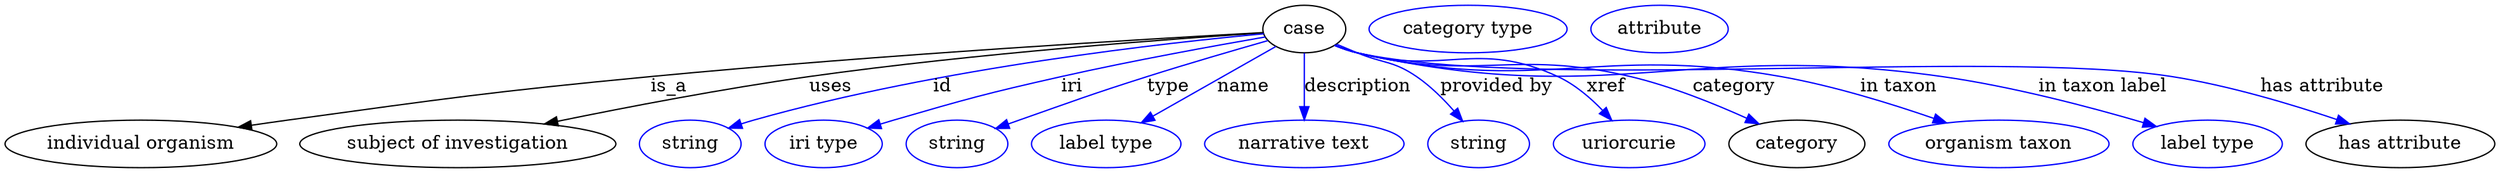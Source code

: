digraph {
	graph [bb="0,0,1885.2,123"];
	node [label="\N"];
	case	[height=0.5,
		label=case,
		pos="983.69,105",
		width=0.86659];
	"individual organism"	[height=0.5,
		pos="102.69,18",
		width=2.8525];
	case -> "individual organism"	[label=is_a,
		lp="502.69,61.5",
		pos="e,176.38,30.63 952.66,102.33 874.61,98.029 663.86,85.693 488.69,69 366.15,57.322 335.66,52.653 213.69,36 204.83,34.789 195.57,33.467 \
186.35,32.11"];
	"subject of investigation"	[height=0.5,
		pos="342.69,18",
		width=3.3219];
	case -> "subject of investigation"	[label=uses,
		lp="625.19,61.5",
		pos="e,408.27,33.084 952.46,102.07 888,97.866 735.61,86.812 608.69,69 544.1,59.935 471.35,46.001 418.28,35.143"];
	id	[color=blue,
		height=0.5,
		label=string,
		pos="518.69,18",
		width=1.0652];
	case -> id	[color=blue,
		label=id,
		lp="709.69,61.5",
		pos="e,547.69,29.948 953.08,101.42 883.4,95.026 708.03,75.991 566.69,36 563.59,35.121 560.39,34.148 557.19,33.124",
		style=solid];
	iri	[color=blue,
		height=0.5,
		label="iri type",
		pos="619.69,18",
		width=1.2277];
	case -> iri	[color=blue,
		label=iri,
		lp="807.69,61.5",
		pos="e,653.32,29.865 954.25,99.037 917.81,92.749 853.93,81.246 799.69,69 743.22,56.251 729.32,52.03 673.69,36 670.18,34.988 666.55,33.911 \
662.91,32.81",
		style=solid];
	type	[color=blue,
		height=0.5,
		label=string,
		pos="720.69,18",
		width=1.0652];
	case -> type	[color=blue,
		label=type,
		lp="880.69,61.5",
		pos="e,749.99,29.697 956.18,96.262 932,89.376 895.89,78.891 864.69,69 821.28,55.239 810.66,51.079 767.69,36 765,35.057 762.23,34.077 \
759.45,33.084",
		style=solid];
	name	[color=blue,
		height=0.5,
		label="label type",
		pos="833.69,18",
		width=1.5707];
	case -> name	[color=blue,
		label=name,
		lp="937.69,61.5",
		pos="e,860.2,34.022 962.2,91.822 937.93,78.069 898.07,55.479 869.16,39.102",
		style=solid];
	description	[color=blue,
		height=0.5,
		label="narrative text",
		pos="983.69,18",
		width=2.0943];
	case -> description	[color=blue,
		label=description,
		lp="1024.2,61.5",
		pos="e,983.69,36.175 983.69,86.799 983.69,75.163 983.69,59.548 983.69,46.237",
		style=solid];
	"provided by"	[color=blue,
		height=0.5,
		label=string,
		pos="1115.7,18",
		width=1.0652];
	case -> "provided by"	[color=blue,
		label="provided by",
		lp="1129.2,61.5",
		pos="e,1103.6,35.173 1008.2,93.488 1013.3,91.322 1018.7,89.071 1023.7,87 1043.6,78.787 1050.9,81.135 1068.7,69 1079.2,61.837 1089.1,51.955 \
1097.1,42.867",
		style=solid];
	xref	[color=blue,
		height=0.5,
		label=uriorcurie,
		pos="1229.7,18",
		width=1.5887];
	case -> xref	[color=blue,
		label=xref,
		lp="1212.2,61.5",
		pos="e,1216.5,35.877 1007,92.791 1012.4,90.57 1018.1,88.474 1023.7,87 1089.4,69.52 1113.9,97.508 1175.7,69 1188.5,63.085 1200.3,52.965 \
1209.6,43.37",
		style=solid];
	category	[height=0.5,
		pos="1356.7,18",
		width=1.4263];
	case -> category	[color=blue,
		label=category,
		lp="1309.2,61.5",
		pos="e,1327.9,33.206 1007,92.663 1012.3,90.449 1018.1,88.387 1023.7,87 1113.3,64.663 1140.8,90.256 1230.7,69 1261.2,61.779 1294.1,48.521 \
1318.6,37.471",
		style=solid];
	"in taxon"	[color=blue,
		height=0.5,
		label="organism taxon",
		pos="1509.7,18",
		width=2.3109];
	case -> "in taxon"	[color=blue,
		label="in taxon",
		lp="1433.7,61.5",
		pos="e,1470,33.949 1006.5,92.71 1012,90.436 1018,88.336 1023.7,87 1162.9,54.571 1204,93.896 1344.7,69 1384.4,61.982 1427.9,48.524 1460.3,\
37.338",
		style=solid];
	"in taxon label"	[color=blue,
		height=0.5,
		label="label type",
		pos="1667.7,18",
		width=1.5707];
	case -> "in taxon label"	[color=blue,
		label="in taxon label",
		lp="1588.2,61.5",
		pos="e,1628.9,31.204 1006.5,92.646 1012,90.374 1017.9,88.292 1023.7,87 1215.9,43.759 1271.6,96.532 1466.7,69 1519.5,61.543 1578.7,45.926 \
1619,34.117",
		style=solid];
	"has attribute"	[height=0.5,
		pos="1813.7,18",
		width=1.9859];
	case -> "has attribute"	[color=blue,
		label="has attribute",
		lp="1754.7,61.5",
		pos="e,1775.2,33.177 1006.5,92.598 1012,90.328 1017.9,88.259 1023.7,87 1157.7,57.666 1505.2,90.211 1640.7,69 1683.7,62.268 1731.1,48.065 \
1765.4,36.511",
		style=solid];
	"named thing_category"	[color=blue,
		height=0.5,
		label="category type",
		pos="1107.7,105",
		width=2.0762];
	"organismal entity_has attribute"	[color=blue,
		height=0.5,
		label=attribute,
		pos="1252.7,105",
		width=1.4443];
}
